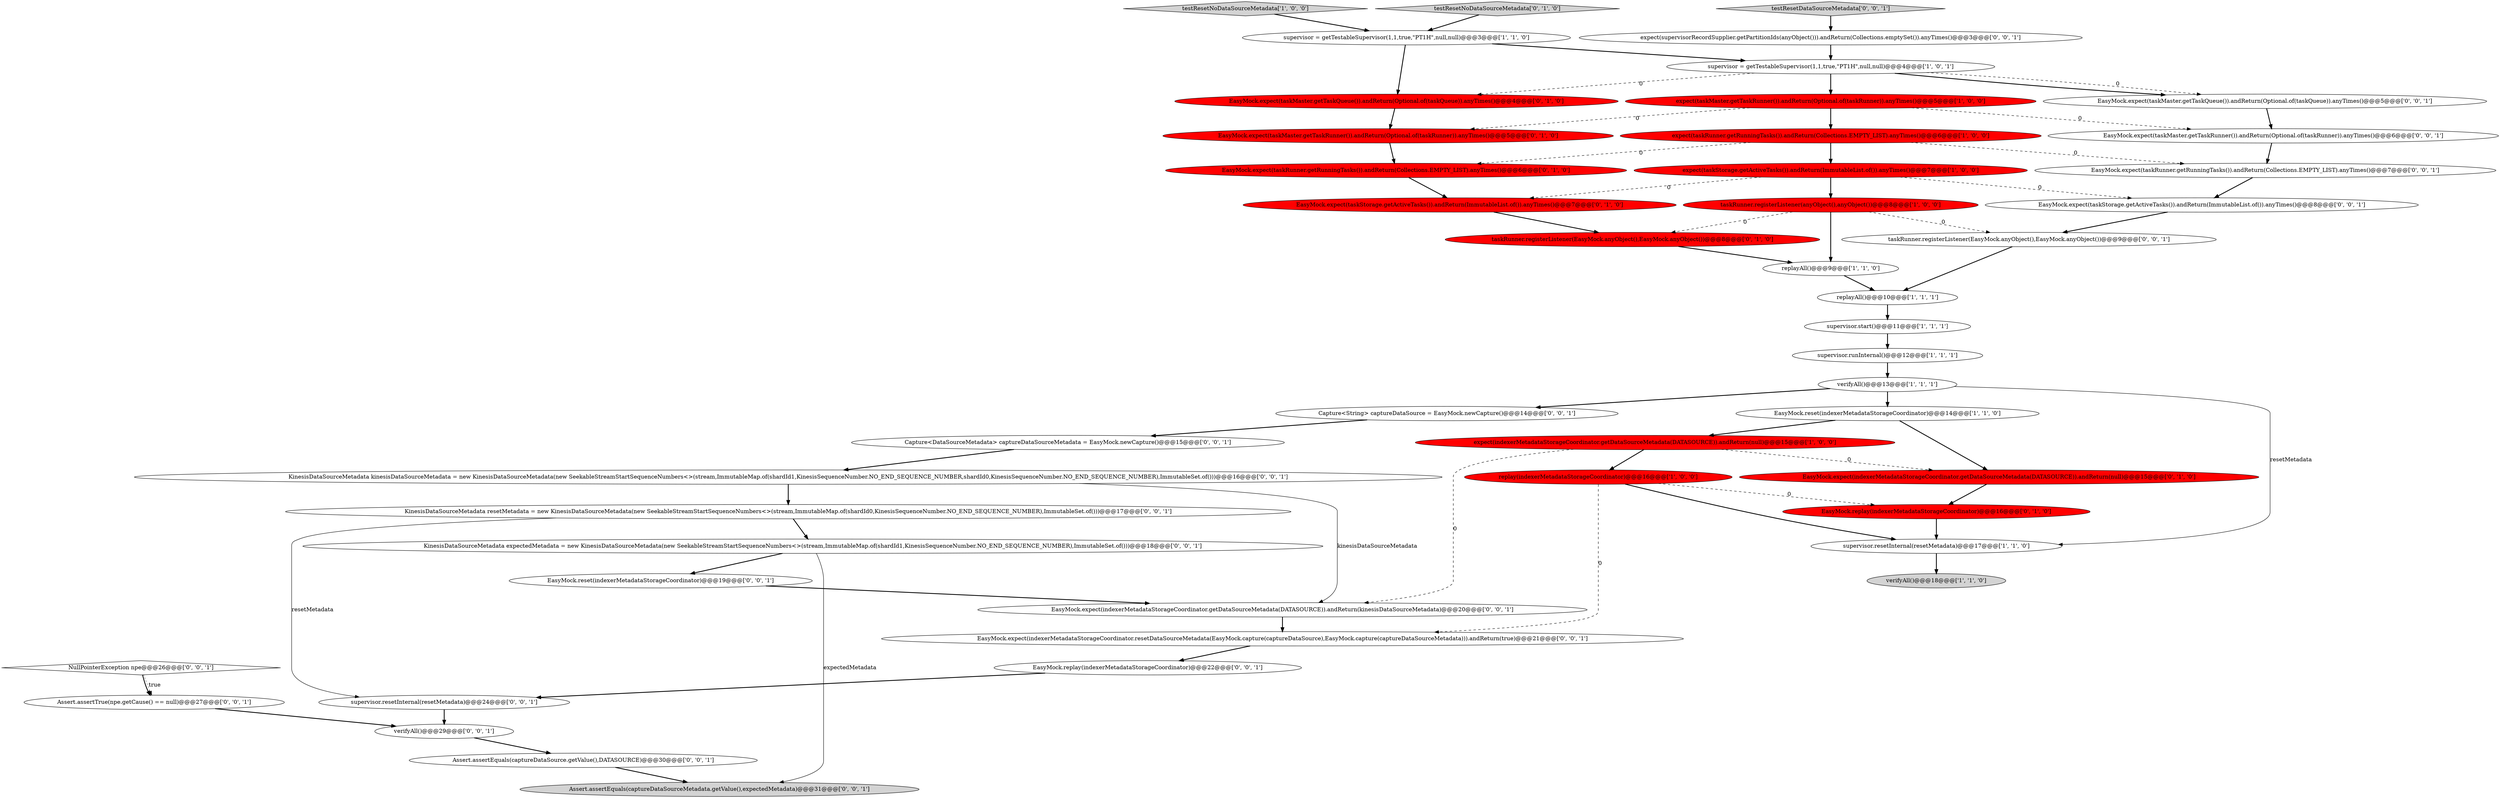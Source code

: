 digraph {
30 [style = filled, label = "NullPointerException npe@@@26@@@['0', '0', '1']", fillcolor = white, shape = diamond image = "AAA0AAABBB3BBB"];
21 [style = filled, label = "EasyMock.replay(indexerMetadataStorageCoordinator)@@@16@@@['0', '1', '0']", fillcolor = red, shape = ellipse image = "AAA1AAABBB2BBB"];
19 [style = filled, label = "EasyMock.expect(taskStorage.getActiveTasks()).andReturn(ImmutableList.of()).anyTimes()@@@7@@@['0', '1', '0']", fillcolor = red, shape = ellipse image = "AAA1AAABBB2BBB"];
24 [style = filled, label = "EasyMock.expect(taskRunner.getRunningTasks()).andReturn(Collections.EMPTY_LIST).anyTimes()@@@6@@@['0', '1', '0']", fillcolor = red, shape = ellipse image = "AAA1AAABBB2BBB"];
43 [style = filled, label = "EasyMock.expect(taskMaster.getTaskQueue()).andReturn(Optional.of(taskQueue)).anyTimes()@@@5@@@['0', '0', '1']", fillcolor = white, shape = ellipse image = "AAA0AAABBB3BBB"];
8 [style = filled, label = "supervisor.resetInternal(resetMetadata)@@@17@@@['1', '1', '0']", fillcolor = white, shape = ellipse image = "AAA0AAABBB1BBB"];
46 [style = filled, label = "KinesisDataSourceMetadata resetMetadata = new KinesisDataSourceMetadata(new SeekableStreamStartSequenceNumbers<>(stream,ImmutableMap.of(shardId0,KinesisSequenceNumber.NO_END_SEQUENCE_NUMBER),ImmutableSet.of()))@@@17@@@['0', '0', '1']", fillcolor = white, shape = ellipse image = "AAA0AAABBB3BBB"];
44 [style = filled, label = "EasyMock.replay(indexerMetadataStorageCoordinator)@@@22@@@['0', '0', '1']", fillcolor = white, shape = ellipse image = "AAA0AAABBB3BBB"];
28 [style = filled, label = "EasyMock.reset(indexerMetadataStorageCoordinator)@@@19@@@['0', '0', '1']", fillcolor = white, shape = ellipse image = "AAA0AAABBB3BBB"];
45 [style = filled, label = "expect(supervisorRecordSupplier.getPartitionIds(anyObject())).andReturn(Collections.emptySet()).anyTimes()@@@3@@@['0', '0', '1']", fillcolor = white, shape = ellipse image = "AAA0AAABBB3BBB"];
34 [style = filled, label = "EasyMock.expect(taskMaster.getTaskRunner()).andReturn(Optional.of(taskRunner)).anyTimes()@@@6@@@['0', '0', '1']", fillcolor = white, shape = ellipse image = "AAA0AAABBB3BBB"];
36 [style = filled, label = "EasyMock.expect(taskRunner.getRunningTasks()).andReturn(Collections.EMPTY_LIST).anyTimes()@@@7@@@['0', '0', '1']", fillcolor = white, shape = ellipse image = "AAA0AAABBB3BBB"];
17 [style = filled, label = "testResetNoDataSourceMetadata['0', '1', '0']", fillcolor = lightgray, shape = diamond image = "AAA0AAABBB2BBB"];
31 [style = filled, label = "KinesisDataSourceMetadata kinesisDataSourceMetadata = new KinesisDataSourceMetadata(new SeekableStreamStartSequenceNumbers<>(stream,ImmutableMap.of(shardId1,KinesisSequenceNumber.NO_END_SEQUENCE_NUMBER,shardId0,KinesisSequenceNumber.NO_END_SEQUENCE_NUMBER),ImmutableSet.of()))@@@16@@@['0', '0', '1']", fillcolor = white, shape = ellipse image = "AAA0AAABBB3BBB"];
23 [style = filled, label = "EasyMock.expect(taskMaster.getTaskRunner()).andReturn(Optional.of(taskRunner)).anyTimes()@@@5@@@['0', '1', '0']", fillcolor = red, shape = ellipse image = "AAA1AAABBB2BBB"];
18 [style = filled, label = "EasyMock.expect(taskMaster.getTaskQueue()).andReturn(Optional.of(taskQueue)).anyTimes()@@@4@@@['0', '1', '0']", fillcolor = red, shape = ellipse image = "AAA1AAABBB2BBB"];
1 [style = filled, label = "replayAll()@@@10@@@['1', '1', '1']", fillcolor = white, shape = ellipse image = "AAA0AAABBB1BBB"];
10 [style = filled, label = "expect(taskRunner.getRunningTasks()).andReturn(Collections.EMPTY_LIST).anyTimes()@@@6@@@['1', '0', '0']", fillcolor = red, shape = ellipse image = "AAA1AAABBB1BBB"];
14 [style = filled, label = "supervisor = getTestableSupervisor(1,1,true,\"PT1H\",null,null)@@@3@@@['1', '1', '0']", fillcolor = white, shape = ellipse image = "AAA0AAABBB1BBB"];
32 [style = filled, label = "Assert.assertEquals(captureDataSource.getValue(),DATASOURCE)@@@30@@@['0', '0', '1']", fillcolor = white, shape = ellipse image = "AAA0AAABBB3BBB"];
38 [style = filled, label = "Assert.assertEquals(captureDataSourceMetadata.getValue(),expectedMetadata)@@@31@@@['0', '0', '1']", fillcolor = lightgray, shape = ellipse image = "AAA0AAABBB3BBB"];
40 [style = filled, label = "EasyMock.expect(indexerMetadataStorageCoordinator.resetDataSourceMetadata(EasyMock.capture(captureDataSource),EasyMock.capture(captureDataSourceMetadata))).andReturn(true)@@@21@@@['0', '0', '1']", fillcolor = white, shape = ellipse image = "AAA0AAABBB3BBB"];
20 [style = filled, label = "EasyMock.expect(indexerMetadataStorageCoordinator.getDataSourceMetadata(DATASOURCE)).andReturn(null)@@@15@@@['0', '1', '0']", fillcolor = red, shape = ellipse image = "AAA1AAABBB2BBB"];
42 [style = filled, label = "taskRunner.registerListener(EasyMock.anyObject(),EasyMock.anyObject())@@@9@@@['0', '0', '1']", fillcolor = white, shape = ellipse image = "AAA0AAABBB3BBB"];
16 [style = filled, label = "supervisor.runInternal()@@@12@@@['1', '1', '1']", fillcolor = white, shape = ellipse image = "AAA0AAABBB1BBB"];
33 [style = filled, label = "Assert.assertTrue(npe.getCause() == null)@@@27@@@['0', '0', '1']", fillcolor = white, shape = ellipse image = "AAA0AAABBB3BBB"];
39 [style = filled, label = "KinesisDataSourceMetadata expectedMetadata = new KinesisDataSourceMetadata(new SeekableStreamStartSequenceNumbers<>(stream,ImmutableMap.of(shardId1,KinesisSequenceNumber.NO_END_SEQUENCE_NUMBER),ImmutableSet.of()))@@@18@@@['0', '0', '1']", fillcolor = white, shape = ellipse image = "AAA0AAABBB3BBB"];
12 [style = filled, label = "expect(taskMaster.getTaskRunner()).andReturn(Optional.of(taskRunner)).anyTimes()@@@5@@@['1', '0', '0']", fillcolor = red, shape = ellipse image = "AAA1AAABBB1BBB"];
6 [style = filled, label = "expect(taskStorage.getActiveTasks()).andReturn(ImmutableList.of()).anyTimes()@@@7@@@['1', '0', '0']", fillcolor = red, shape = ellipse image = "AAA1AAABBB1BBB"];
3 [style = filled, label = "verifyAll()@@@18@@@['1', '1', '0']", fillcolor = lightgray, shape = ellipse image = "AAA0AAABBB1BBB"];
37 [style = filled, label = "EasyMock.expect(indexerMetadataStorageCoordinator.getDataSourceMetadata(DATASOURCE)).andReturn(kinesisDataSourceMetadata)@@@20@@@['0', '0', '1']", fillcolor = white, shape = ellipse image = "AAA0AAABBB3BBB"];
5 [style = filled, label = "replayAll()@@@9@@@['1', '1', '0']", fillcolor = white, shape = ellipse image = "AAA0AAABBB1BBB"];
2 [style = filled, label = "supervisor.start()@@@11@@@['1', '1', '1']", fillcolor = white, shape = ellipse image = "AAA0AAABBB1BBB"];
0 [style = filled, label = "verifyAll()@@@13@@@['1', '1', '1']", fillcolor = white, shape = ellipse image = "AAA0AAABBB1BBB"];
13 [style = filled, label = "replay(indexerMetadataStorageCoordinator)@@@16@@@['1', '0', '0']", fillcolor = red, shape = ellipse image = "AAA1AAABBB1BBB"];
9 [style = filled, label = "testResetNoDataSourceMetadata['1', '0', '0']", fillcolor = lightgray, shape = diamond image = "AAA0AAABBB1BBB"];
22 [style = filled, label = "taskRunner.registerListener(EasyMock.anyObject(),EasyMock.anyObject())@@@8@@@['0', '1', '0']", fillcolor = red, shape = ellipse image = "AAA1AAABBB2BBB"];
29 [style = filled, label = "verifyAll()@@@29@@@['0', '0', '1']", fillcolor = white, shape = ellipse image = "AAA0AAABBB3BBB"];
7 [style = filled, label = "supervisor = getTestableSupervisor(1,1,true,\"PT1H\",null,null)@@@4@@@['1', '0', '1']", fillcolor = white, shape = ellipse image = "AAA0AAABBB1BBB"];
35 [style = filled, label = "Capture<DataSourceMetadata> captureDataSourceMetadata = EasyMock.newCapture()@@@15@@@['0', '0', '1']", fillcolor = white, shape = ellipse image = "AAA0AAABBB3BBB"];
27 [style = filled, label = "EasyMock.expect(taskStorage.getActiveTasks()).andReturn(ImmutableList.of()).anyTimes()@@@8@@@['0', '0', '1']", fillcolor = white, shape = ellipse image = "AAA0AAABBB3BBB"];
41 [style = filled, label = "supervisor.resetInternal(resetMetadata)@@@24@@@['0', '0', '1']", fillcolor = white, shape = ellipse image = "AAA0AAABBB3BBB"];
26 [style = filled, label = "Capture<String> captureDataSource = EasyMock.newCapture()@@@14@@@['0', '0', '1']", fillcolor = white, shape = ellipse image = "AAA0AAABBB3BBB"];
11 [style = filled, label = "taskRunner.registerListener(anyObject(),anyObject())@@@8@@@['1', '0', '0']", fillcolor = red, shape = ellipse image = "AAA1AAABBB1BBB"];
4 [style = filled, label = "EasyMock.reset(indexerMetadataStorageCoordinator)@@@14@@@['1', '1', '0']", fillcolor = white, shape = ellipse image = "AAA0AAABBB1BBB"];
25 [style = filled, label = "testResetDataSourceMetadata['0', '0', '1']", fillcolor = lightgray, shape = diamond image = "AAA0AAABBB3BBB"];
15 [style = filled, label = "expect(indexerMetadataStorageCoordinator.getDataSourceMetadata(DATASOURCE)).andReturn(null)@@@15@@@['1', '0', '0']", fillcolor = red, shape = ellipse image = "AAA1AAABBB1BBB"];
35->31 [style = bold, label=""];
16->0 [style = bold, label=""];
15->13 [style = bold, label=""];
28->37 [style = bold, label=""];
31->37 [style = solid, label="kinesisDataSourceMetadata"];
24->19 [style = bold, label=""];
0->26 [style = bold, label=""];
0->8 [style = solid, label="resetMetadata"];
18->23 [style = bold, label=""];
30->33 [style = bold, label=""];
7->18 [style = dashed, label="0"];
12->23 [style = dashed, label="0"];
25->45 [style = bold, label=""];
7->12 [style = bold, label=""];
15->20 [style = dashed, label="0"];
10->36 [style = dashed, label="0"];
15->37 [style = dashed, label="0"];
41->29 [style = bold, label=""];
8->3 [style = bold, label=""];
4->15 [style = bold, label=""];
11->22 [style = dashed, label="0"];
21->8 [style = bold, label=""];
7->43 [style = dashed, label="0"];
13->40 [style = dashed, label="0"];
46->39 [style = bold, label=""];
10->6 [style = bold, label=""];
22->5 [style = bold, label=""];
39->28 [style = bold, label=""];
45->7 [style = bold, label=""];
14->7 [style = bold, label=""];
27->42 [style = bold, label=""];
33->29 [style = bold, label=""];
20->21 [style = bold, label=""];
32->38 [style = bold, label=""];
5->1 [style = bold, label=""];
11->5 [style = bold, label=""];
23->24 [style = bold, label=""];
12->10 [style = bold, label=""];
13->21 [style = dashed, label="0"];
36->27 [style = bold, label=""];
0->4 [style = bold, label=""];
17->14 [style = bold, label=""];
6->27 [style = dashed, label="0"];
29->32 [style = bold, label=""];
6->11 [style = bold, label=""];
34->36 [style = bold, label=""];
6->19 [style = dashed, label="0"];
26->35 [style = bold, label=""];
4->20 [style = bold, label=""];
44->41 [style = bold, label=""];
9->14 [style = bold, label=""];
7->43 [style = bold, label=""];
39->38 [style = solid, label="expectedMetadata"];
14->18 [style = bold, label=""];
42->1 [style = bold, label=""];
1->2 [style = bold, label=""];
11->42 [style = dashed, label="0"];
31->46 [style = bold, label=""];
13->8 [style = bold, label=""];
46->41 [style = solid, label="resetMetadata"];
43->34 [style = bold, label=""];
19->22 [style = bold, label=""];
12->34 [style = dashed, label="0"];
10->24 [style = dashed, label="0"];
37->40 [style = bold, label=""];
40->44 [style = bold, label=""];
30->33 [style = dotted, label="true"];
2->16 [style = bold, label=""];
}
